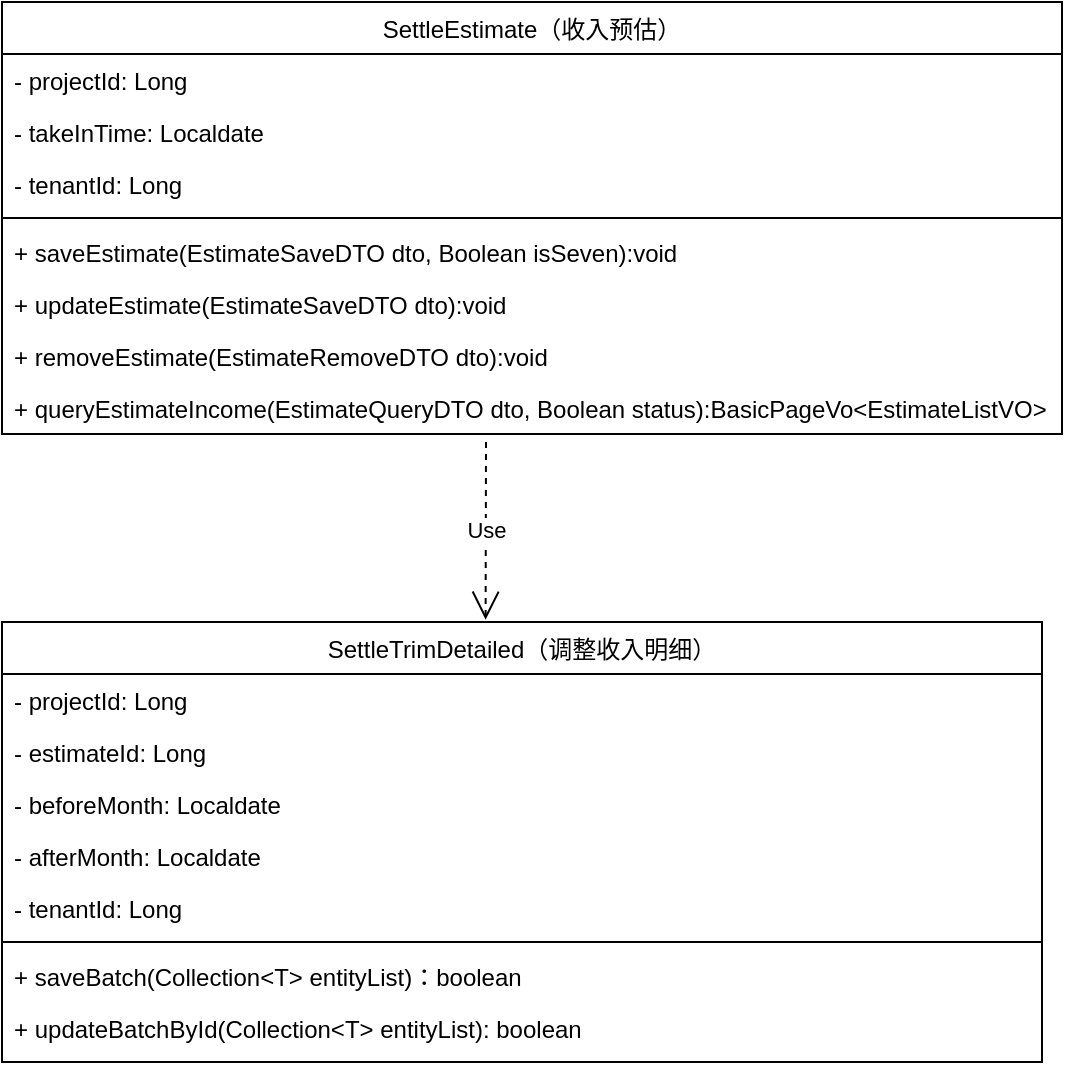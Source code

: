 <mxfile version="16.6.4" type="github">
  <diagram id="C5RBs43oDa-KdzZeNtuy" name="Page-1">
    <mxGraphModel dx="1422" dy="706" grid="1" gridSize="10" guides="1" tooltips="1" connect="1" arrows="1" fold="1" page="1" pageScale="1" pageWidth="827" pageHeight="1169" math="0" shadow="0">
      <root>
        <mxCell id="WIyWlLk6GJQsqaUBKTNV-0" />
        <mxCell id="WIyWlLk6GJQsqaUBKTNV-1" parent="WIyWlLk6GJQsqaUBKTNV-0" />
        <mxCell id="V-Q3YB-rhOmm-GY1pJpc-1" value="SettleEstimate（收入预估）" style="swimlane;fontStyle=0;align=center;verticalAlign=top;childLayout=stackLayout;horizontal=1;startSize=26;horizontalStack=0;resizeParent=1;resizeLast=0;collapsible=1;marginBottom=0;rounded=0;shadow=0;strokeWidth=1;" vertex="1" parent="WIyWlLk6GJQsqaUBKTNV-1">
          <mxGeometry x="80" y="440" width="530" height="216" as="geometry">
            <mxRectangle x="508" y="120" width="160" height="26" as="alternateBounds" />
          </mxGeometry>
        </mxCell>
        <mxCell id="V-Q3YB-rhOmm-GY1pJpc-3" value="- projectId: Long" style="text;align=left;verticalAlign=top;spacingLeft=4;spacingRight=4;overflow=hidden;rotatable=0;points=[[0,0.5],[1,0.5]];portConstraint=eastwest;rounded=0;shadow=0;html=0;" vertex="1" parent="V-Q3YB-rhOmm-GY1pJpc-1">
          <mxGeometry y="26" width="530" height="26" as="geometry" />
        </mxCell>
        <mxCell id="V-Q3YB-rhOmm-GY1pJpc-24" value="- takeInTime: Localdate" style="text;align=left;verticalAlign=top;spacingLeft=4;spacingRight=4;overflow=hidden;rotatable=0;points=[[0,0.5],[1,0.5]];portConstraint=eastwest;rounded=0;shadow=0;html=0;" vertex="1" parent="V-Q3YB-rhOmm-GY1pJpc-1">
          <mxGeometry y="52" width="530" height="26" as="geometry" />
        </mxCell>
        <mxCell id="V-Q3YB-rhOmm-GY1pJpc-6" value="- tenantId: Long" style="text;align=left;verticalAlign=top;spacingLeft=4;spacingRight=4;overflow=hidden;rotatable=0;points=[[0,0.5],[1,0.5]];portConstraint=eastwest;rounded=0;shadow=0;html=0;" vertex="1" parent="V-Q3YB-rhOmm-GY1pJpc-1">
          <mxGeometry y="78" width="530" height="26" as="geometry" />
        </mxCell>
        <mxCell id="V-Q3YB-rhOmm-GY1pJpc-7" value="" style="line;html=1;strokeWidth=1;align=left;verticalAlign=middle;spacingTop=-1;spacingLeft=3;spacingRight=3;rotatable=0;labelPosition=right;points=[];portConstraint=eastwest;" vertex="1" parent="V-Q3YB-rhOmm-GY1pJpc-1">
          <mxGeometry y="104" width="530" height="8" as="geometry" />
        </mxCell>
        <mxCell id="V-Q3YB-rhOmm-GY1pJpc-8" value="+ saveEstimate(EstimateSaveDTO dto, Boolean isSeven):void" style="text;align=left;verticalAlign=top;spacingLeft=4;spacingRight=4;overflow=hidden;rotatable=0;points=[[0,0.5],[1,0.5]];portConstraint=eastwest;" vertex="1" parent="V-Q3YB-rhOmm-GY1pJpc-1">
          <mxGeometry y="112" width="530" height="26" as="geometry" />
        </mxCell>
        <mxCell id="V-Q3YB-rhOmm-GY1pJpc-9" value="+ updateEstimate(EstimateSaveDTO dto):void" style="text;align=left;verticalAlign=top;spacingLeft=4;spacingRight=4;overflow=hidden;rotatable=0;points=[[0,0.5],[1,0.5]];portConstraint=eastwest;" vertex="1" parent="V-Q3YB-rhOmm-GY1pJpc-1">
          <mxGeometry y="138" width="530" height="26" as="geometry" />
        </mxCell>
        <mxCell id="V-Q3YB-rhOmm-GY1pJpc-10" value="+ removeEstimate(EstimateRemoveDTO dto):void" style="text;align=left;verticalAlign=top;spacingLeft=4;spacingRight=4;overflow=hidden;rotatable=0;points=[[0,0.5],[1,0.5]];portConstraint=eastwest;" vertex="1" parent="V-Q3YB-rhOmm-GY1pJpc-1">
          <mxGeometry y="164" width="530" height="26" as="geometry" />
        </mxCell>
        <mxCell id="V-Q3YB-rhOmm-GY1pJpc-11" value="+ queryEstimateIncome(EstimateQueryDTO dto, Boolean status):BasicPageVo&lt;EstimateListVO&gt;" style="text;align=left;verticalAlign=top;spacingLeft=4;spacingRight=4;overflow=hidden;rotatable=0;points=[[0,0.5],[1,0.5]];portConstraint=eastwest;" vertex="1" parent="V-Q3YB-rhOmm-GY1pJpc-1">
          <mxGeometry y="190" width="530" height="26" as="geometry" />
        </mxCell>
        <mxCell id="V-Q3YB-rhOmm-GY1pJpc-14" value="SettleTrimDetailed（调整收入明细）" style="swimlane;fontStyle=0;align=center;verticalAlign=top;childLayout=stackLayout;horizontal=1;startSize=26;horizontalStack=0;resizeParent=1;resizeLast=0;collapsible=1;marginBottom=0;rounded=0;shadow=0;strokeWidth=1;" vertex="1" parent="WIyWlLk6GJQsqaUBKTNV-1">
          <mxGeometry x="80" y="750" width="520" height="220" as="geometry">
            <mxRectangle x="508" y="120" width="160" height="26" as="alternateBounds" />
          </mxGeometry>
        </mxCell>
        <mxCell id="V-Q3YB-rhOmm-GY1pJpc-15" value="- projectId: Long" style="text;align=left;verticalAlign=top;spacingLeft=4;spacingRight=4;overflow=hidden;rotatable=0;points=[[0,0.5],[1,0.5]];portConstraint=eastwest;rounded=0;shadow=0;html=0;" vertex="1" parent="V-Q3YB-rhOmm-GY1pJpc-14">
          <mxGeometry y="26" width="520" height="26" as="geometry" />
        </mxCell>
        <mxCell id="V-Q3YB-rhOmm-GY1pJpc-22" value="- estimateId: Long" style="text;align=left;verticalAlign=top;spacingLeft=4;spacingRight=4;overflow=hidden;rotatable=0;points=[[0,0.5],[1,0.5]];portConstraint=eastwest;rounded=0;shadow=0;html=0;" vertex="1" parent="V-Q3YB-rhOmm-GY1pJpc-14">
          <mxGeometry y="52" width="520" height="26" as="geometry" />
        </mxCell>
        <mxCell id="V-Q3YB-rhOmm-GY1pJpc-23" value="- beforeMonth: Localdate" style="text;align=left;verticalAlign=top;spacingLeft=4;spacingRight=4;overflow=hidden;rotatable=0;points=[[0,0.5],[1,0.5]];portConstraint=eastwest;rounded=0;shadow=0;html=0;" vertex="1" parent="V-Q3YB-rhOmm-GY1pJpc-14">
          <mxGeometry y="78" width="520" height="26" as="geometry" />
        </mxCell>
        <mxCell id="V-Q3YB-rhOmm-GY1pJpc-25" value="- afterMonth: Localdate" style="text;align=left;verticalAlign=top;spacingLeft=4;spacingRight=4;overflow=hidden;rotatable=0;points=[[0,0.5],[1,0.5]];portConstraint=eastwest;rounded=0;shadow=0;html=0;" vertex="1" parent="V-Q3YB-rhOmm-GY1pJpc-14">
          <mxGeometry y="104" width="520" height="26" as="geometry" />
        </mxCell>
        <mxCell id="V-Q3YB-rhOmm-GY1pJpc-16" value="- tenantId: Long" style="text;align=left;verticalAlign=top;spacingLeft=4;spacingRight=4;overflow=hidden;rotatable=0;points=[[0,0.5],[1,0.5]];portConstraint=eastwest;rounded=0;shadow=0;html=0;" vertex="1" parent="V-Q3YB-rhOmm-GY1pJpc-14">
          <mxGeometry y="130" width="520" height="26" as="geometry" />
        </mxCell>
        <mxCell id="V-Q3YB-rhOmm-GY1pJpc-17" value="" style="line;html=1;strokeWidth=1;align=left;verticalAlign=middle;spacingTop=-1;spacingLeft=3;spacingRight=3;rotatable=0;labelPosition=right;points=[];portConstraint=eastwest;" vertex="1" parent="V-Q3YB-rhOmm-GY1pJpc-14">
          <mxGeometry y="156" width="520" height="8" as="geometry" />
        </mxCell>
        <mxCell id="V-Q3YB-rhOmm-GY1pJpc-18" value="+ saveBatch(Collection&lt;T&gt; entityList)：boolean" style="text;align=left;verticalAlign=top;spacingLeft=4;spacingRight=4;overflow=hidden;rotatable=0;points=[[0,0.5],[1,0.5]];portConstraint=eastwest;" vertex="1" parent="V-Q3YB-rhOmm-GY1pJpc-14">
          <mxGeometry y="164" width="520" height="26" as="geometry" />
        </mxCell>
        <mxCell id="V-Q3YB-rhOmm-GY1pJpc-19" value="+ updateBatchById(Collection&lt;T&gt; entityList): boolean " style="text;align=left;verticalAlign=top;spacingLeft=4;spacingRight=4;overflow=hidden;rotatable=0;points=[[0,0.5],[1,0.5]];portConstraint=eastwest;" vertex="1" parent="V-Q3YB-rhOmm-GY1pJpc-14">
          <mxGeometry y="190" width="520" height="26" as="geometry" />
        </mxCell>
        <mxCell id="V-Q3YB-rhOmm-GY1pJpc-27" value="Use" style="endArrow=open;endSize=12;dashed=1;html=1;rounded=0;entryX=0.465;entryY=-0.005;entryDx=0;entryDy=0;entryPerimeter=0;" edge="1" parent="WIyWlLk6GJQsqaUBKTNV-1" target="V-Q3YB-rhOmm-GY1pJpc-14">
          <mxGeometry width="160" relative="1" as="geometry">
            <mxPoint x="322" y="660" as="sourcePoint" />
            <mxPoint x="490" y="800" as="targetPoint" />
          </mxGeometry>
        </mxCell>
      </root>
    </mxGraphModel>
  </diagram>
</mxfile>
